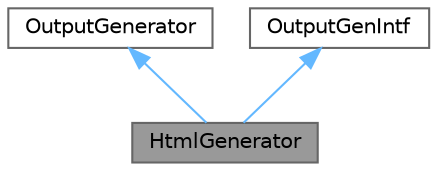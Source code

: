 digraph "HtmlGenerator"
{
 // INTERACTIVE_SVG=YES
 // LATEX_PDF_SIZE
  bgcolor="transparent";
  edge [fontname=Helvetica,fontsize=10,labelfontname=Helvetica,labelfontsize=10];
  node [fontname=Helvetica,fontsize=10,shape=box,height=0.2,width=0.4];
  Node1 [id="Node000001",label="HtmlGenerator",height=0.2,width=0.4,color="gray40", fillcolor="grey60", style="filled", fontcolor="black",tooltip="Generator for HTML output."];
  Node2 -> Node1 [id="edge1_Node000001_Node000002",dir="back",color="steelblue1",style="solid",tooltip=" "];
  Node2 [id="Node000002",label="OutputGenerator",height=0.2,width=0.4,color="gray40", fillcolor="white", style="filled",URL="$d3/d8e/class_output_generator.html",tooltip="Base class for shared implementation for all output generators."];
  Node3 -> Node1 [id="edge2_Node000001_Node000003",dir="back",color="steelblue1",style="solid",tooltip=" "];
  Node3 [id="Node000003",label="OutputGenIntf",height=0.2,width=0.4,color="gray40", fillcolor="white", style="filled",URL="$d9/de9/class_output_gen_intf.html",tooltip="Abstract interface for output generators."];
}

